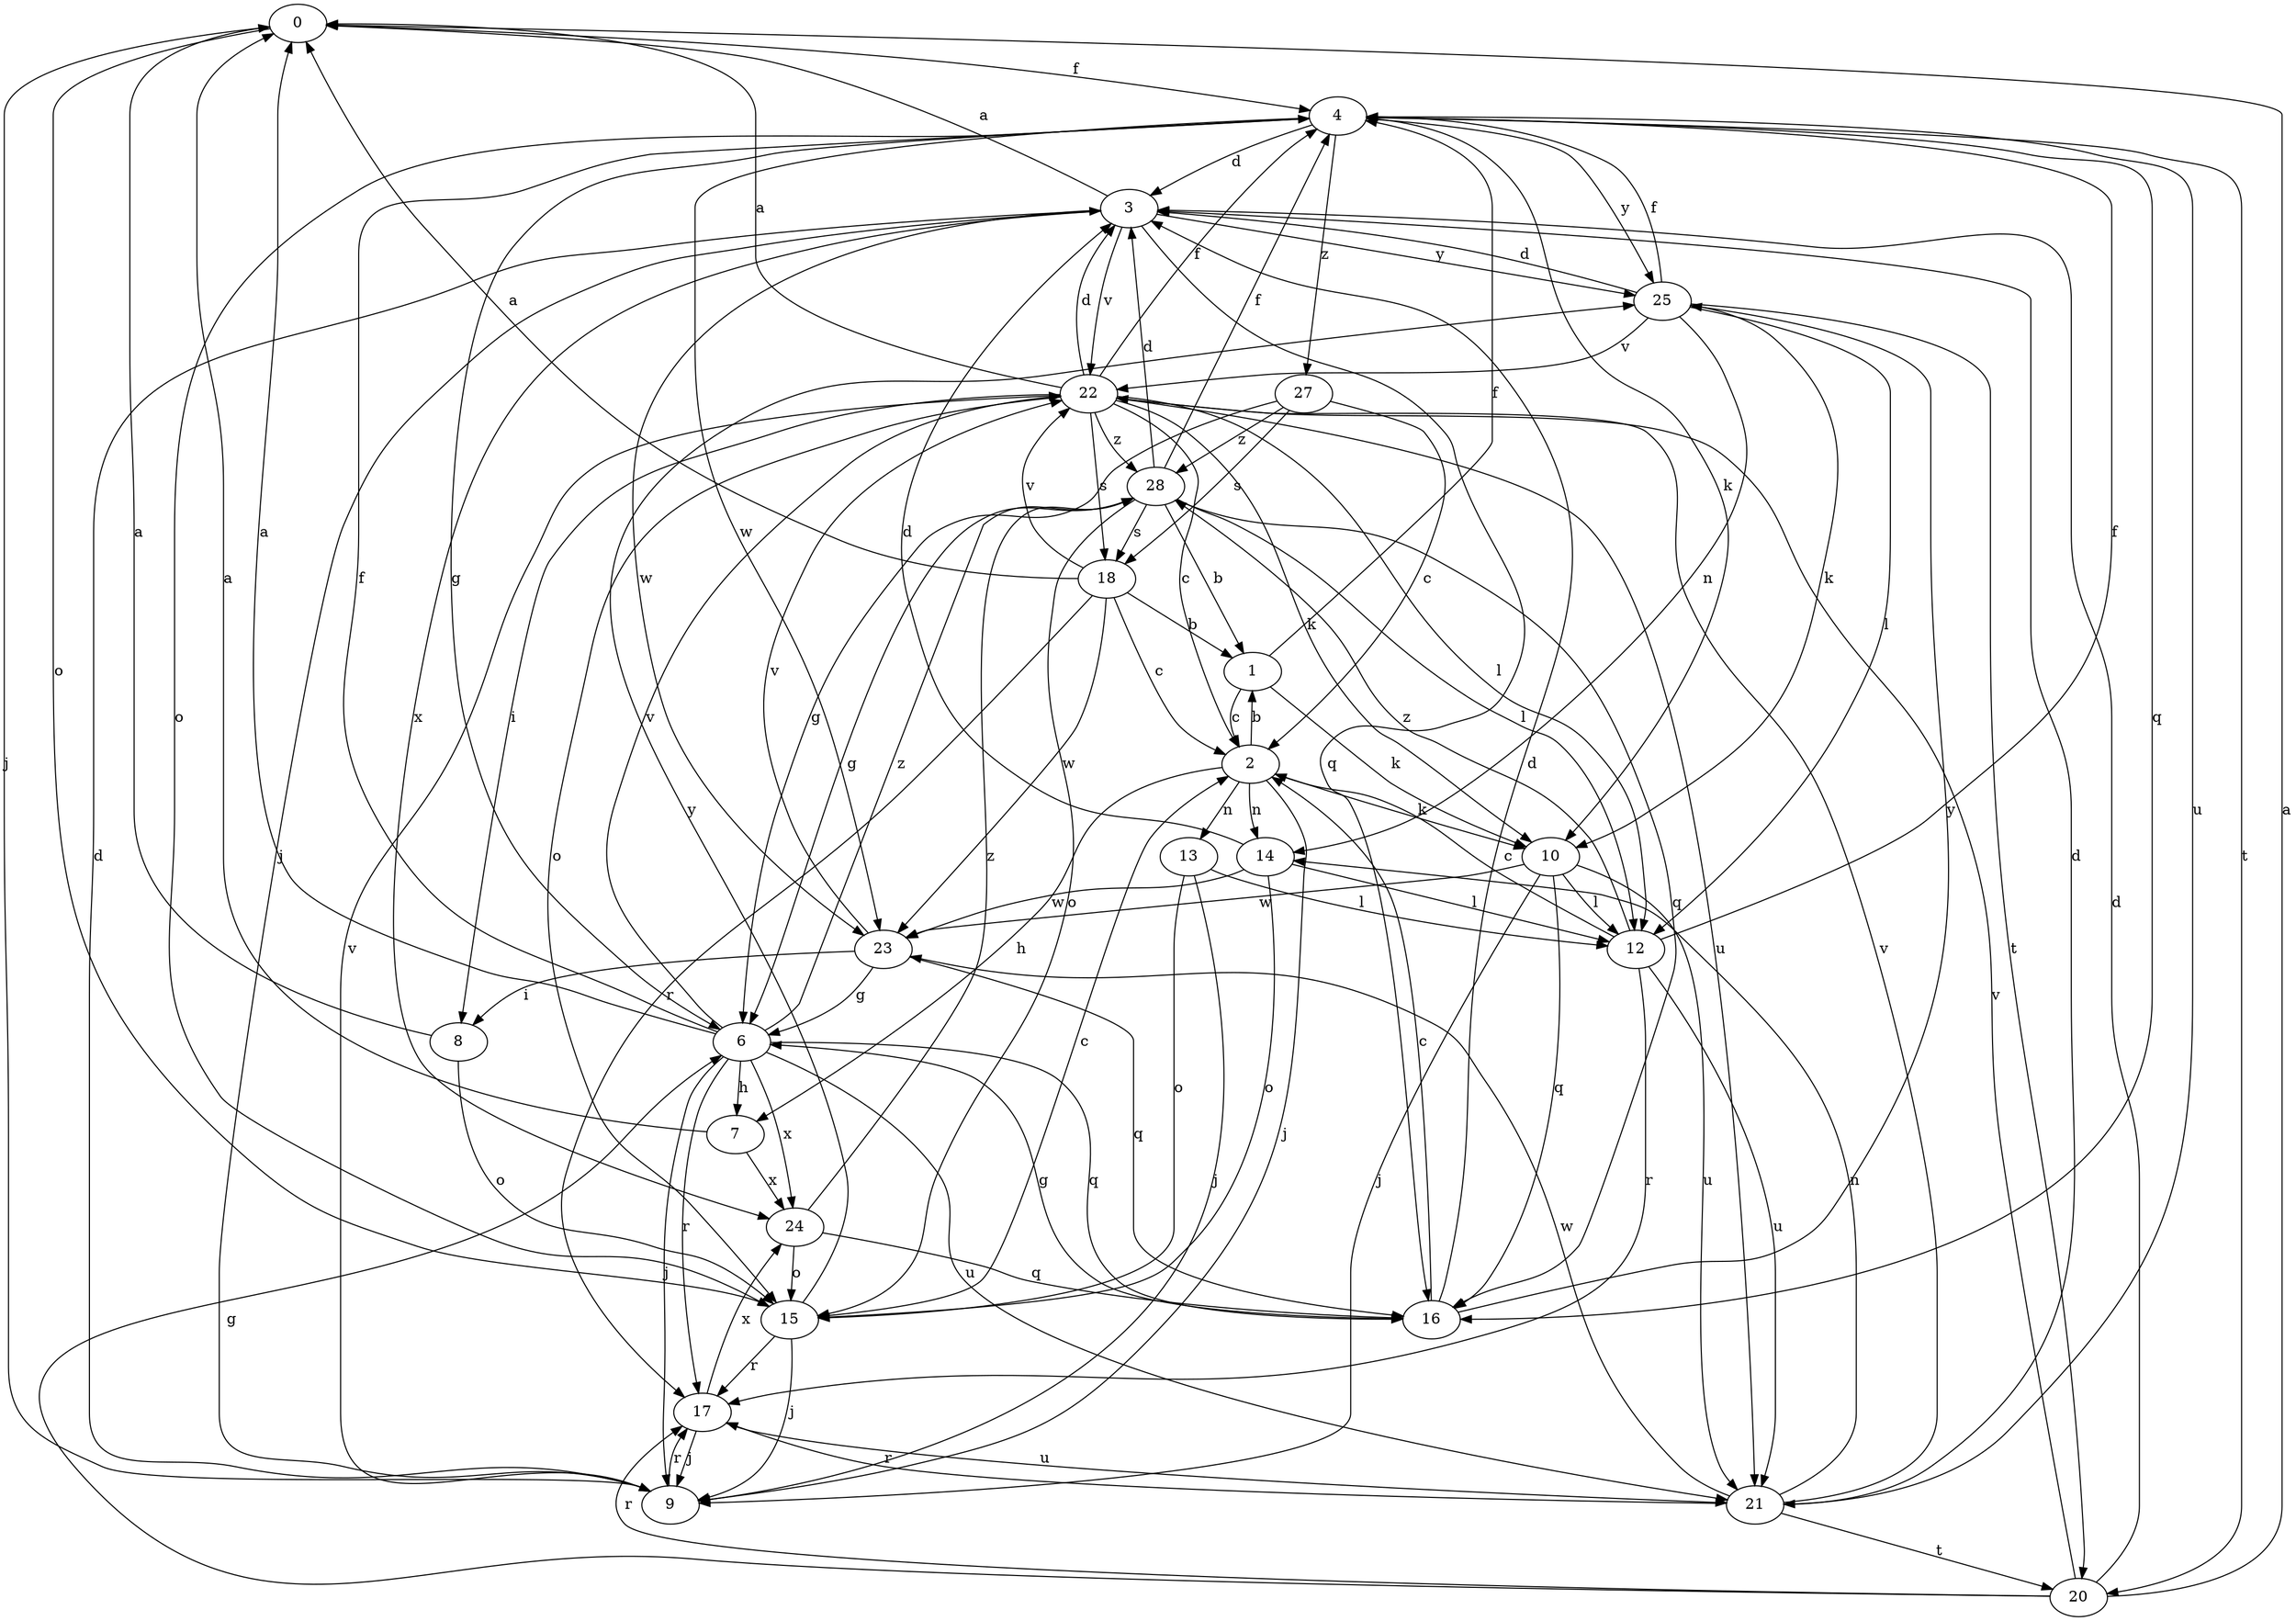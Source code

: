 strict digraph  {
0;
1;
2;
3;
4;
6;
7;
8;
9;
10;
12;
13;
14;
15;
16;
17;
18;
20;
21;
22;
23;
24;
25;
27;
28;
0 -> 4  [label=f];
0 -> 9  [label=j];
0 -> 15  [label=o];
1 -> 2  [label=c];
1 -> 4  [label=f];
1 -> 10  [label=k];
2 -> 1  [label=b];
2 -> 7  [label=h];
2 -> 9  [label=j];
2 -> 10  [label=k];
2 -> 13  [label=n];
2 -> 14  [label=n];
3 -> 0  [label=a];
3 -> 9  [label=j];
3 -> 16  [label=q];
3 -> 22  [label=v];
3 -> 23  [label=w];
3 -> 24  [label=x];
3 -> 25  [label=y];
4 -> 3  [label=d];
4 -> 6  [label=g];
4 -> 10  [label=k];
4 -> 15  [label=o];
4 -> 16  [label=q];
4 -> 20  [label=t];
4 -> 21  [label=u];
4 -> 23  [label=w];
4 -> 25  [label=y];
4 -> 27  [label=z];
6 -> 0  [label=a];
6 -> 4  [label=f];
6 -> 7  [label=h];
6 -> 9  [label=j];
6 -> 16  [label=q];
6 -> 17  [label=r];
6 -> 21  [label=u];
6 -> 22  [label=v];
6 -> 24  [label=x];
6 -> 28  [label=z];
7 -> 0  [label=a];
7 -> 24  [label=x];
8 -> 0  [label=a];
8 -> 15  [label=o];
9 -> 3  [label=d];
9 -> 17  [label=r];
9 -> 22  [label=v];
10 -> 9  [label=j];
10 -> 12  [label=l];
10 -> 16  [label=q];
10 -> 21  [label=u];
10 -> 23  [label=w];
12 -> 2  [label=c];
12 -> 4  [label=f];
12 -> 17  [label=r];
12 -> 21  [label=u];
12 -> 28  [label=z];
13 -> 9  [label=j];
13 -> 12  [label=l];
13 -> 15  [label=o];
14 -> 3  [label=d];
14 -> 12  [label=l];
14 -> 15  [label=o];
14 -> 23  [label=w];
15 -> 2  [label=c];
15 -> 9  [label=j];
15 -> 17  [label=r];
15 -> 25  [label=y];
16 -> 2  [label=c];
16 -> 3  [label=d];
16 -> 6  [label=g];
16 -> 25  [label=y];
17 -> 9  [label=j];
17 -> 21  [label=u];
17 -> 24  [label=x];
18 -> 0  [label=a];
18 -> 1  [label=b];
18 -> 2  [label=c];
18 -> 17  [label=r];
18 -> 22  [label=v];
18 -> 23  [label=w];
20 -> 0  [label=a];
20 -> 3  [label=d];
20 -> 6  [label=g];
20 -> 17  [label=r];
20 -> 22  [label=v];
21 -> 3  [label=d];
21 -> 14  [label=n];
21 -> 17  [label=r];
21 -> 20  [label=t];
21 -> 22  [label=v];
21 -> 23  [label=w];
22 -> 0  [label=a];
22 -> 2  [label=c];
22 -> 3  [label=d];
22 -> 4  [label=f];
22 -> 8  [label=i];
22 -> 10  [label=k];
22 -> 12  [label=l];
22 -> 15  [label=o];
22 -> 18  [label=s];
22 -> 21  [label=u];
22 -> 28  [label=z];
23 -> 6  [label=g];
23 -> 8  [label=i];
23 -> 16  [label=q];
23 -> 22  [label=v];
24 -> 15  [label=o];
24 -> 16  [label=q];
24 -> 28  [label=z];
25 -> 3  [label=d];
25 -> 4  [label=f];
25 -> 10  [label=k];
25 -> 12  [label=l];
25 -> 14  [label=n];
25 -> 20  [label=t];
25 -> 22  [label=v];
27 -> 2  [label=c];
27 -> 6  [label=g];
27 -> 18  [label=s];
27 -> 28  [label=z];
28 -> 1  [label=b];
28 -> 3  [label=d];
28 -> 4  [label=f];
28 -> 6  [label=g];
28 -> 12  [label=l];
28 -> 15  [label=o];
28 -> 16  [label=q];
28 -> 18  [label=s];
}
